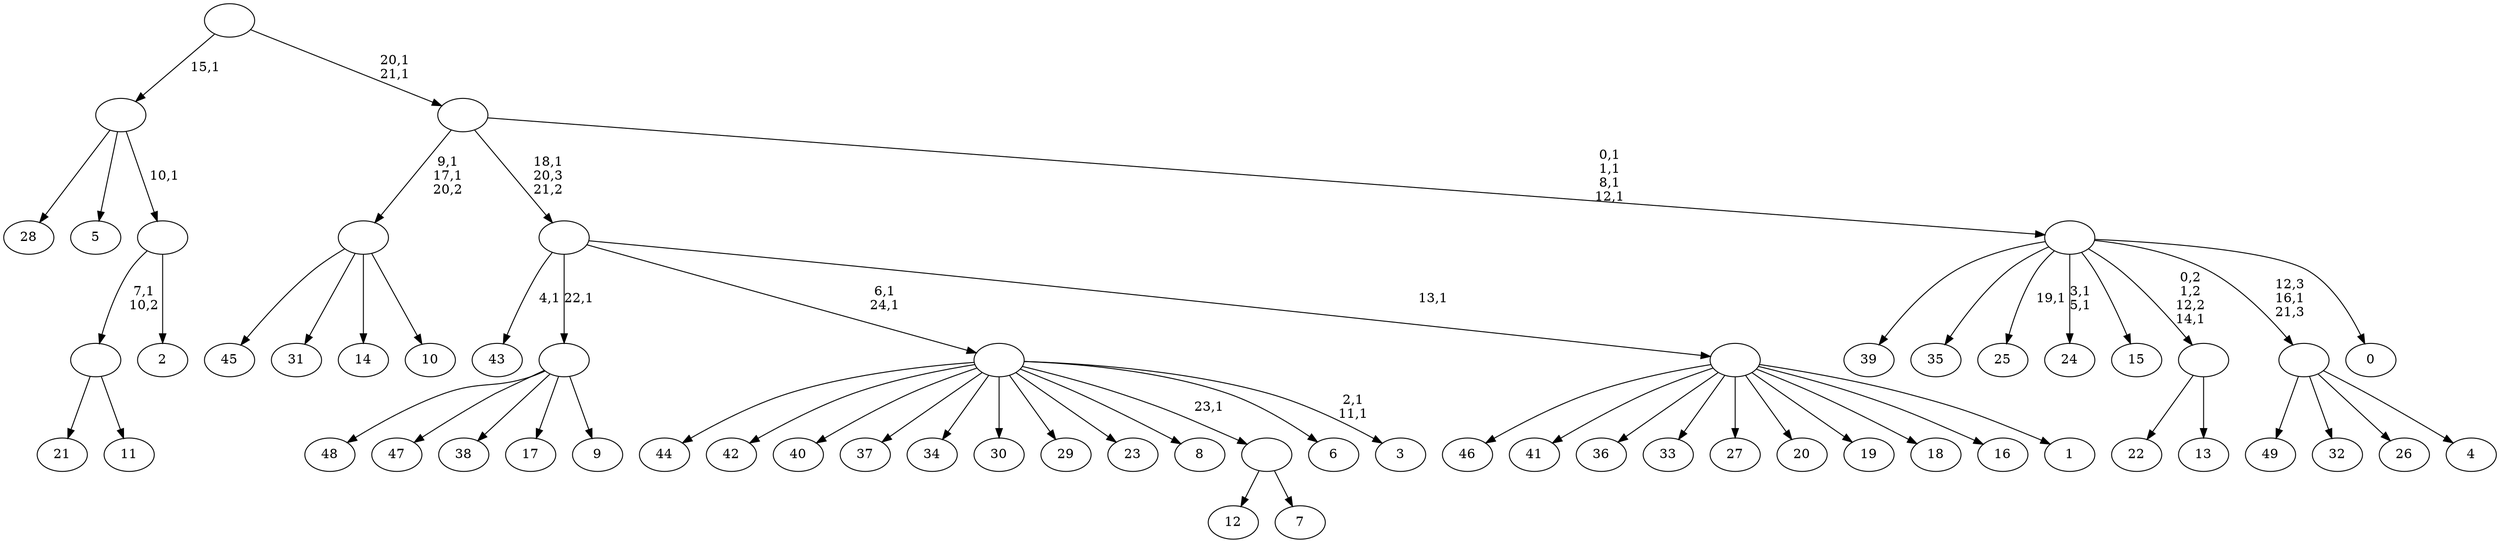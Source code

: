 digraph T {
	75 [label="49"]
	74 [label="48"]
	73 [label="47"]
	72 [label="46"]
	71 [label="45"]
	70 [label="44"]
	69 [label="43"]
	67 [label="42"]
	66 [label="41"]
	65 [label="40"]
	64 [label="39"]
	63 [label="38"]
	62 [label="37"]
	61 [label="36"]
	60 [label="35"]
	59 [label="34"]
	58 [label="33"]
	57 [label="32"]
	56 [label="31"]
	55 [label="30"]
	54 [label="29"]
	53 [label="28"]
	52 [label="27"]
	51 [label="26"]
	50 [label="25"]
	48 [label="24"]
	45 [label="23"]
	44 [label="22"]
	43 [label="21"]
	42 [label="20"]
	41 [label="19"]
	40 [label="18"]
	39 [label="17"]
	38 [label="16"]
	37 [label="15"]
	36 [label="14"]
	35 [label="13"]
	34 [label=""]
	33 [label="12"]
	32 [label="11"]
	31 [label=""]
	30 [label="10"]
	29 [label=""]
	27 [label="9"]
	26 [label=""]
	25 [label="8"]
	24 [label="7"]
	23 [label=""]
	22 [label="6"]
	21 [label="5"]
	20 [label="4"]
	19 [label=""]
	18 [label="3"]
	15 [label=""]
	13 [label="2"]
	12 [label=""]
	11 [label=""]
	10 [label="1"]
	9 [label=""]
	8 [label=""]
	7 [label="0"]
	6 [label=""]
	2 [label=""]
	0 [label=""]
	34 -> 44 [label=""]
	34 -> 35 [label=""]
	31 -> 43 [label=""]
	31 -> 32 [label=""]
	29 -> 71 [label=""]
	29 -> 56 [label=""]
	29 -> 36 [label=""]
	29 -> 30 [label=""]
	26 -> 74 [label=""]
	26 -> 73 [label=""]
	26 -> 63 [label=""]
	26 -> 39 [label=""]
	26 -> 27 [label=""]
	23 -> 33 [label=""]
	23 -> 24 [label=""]
	19 -> 75 [label=""]
	19 -> 57 [label=""]
	19 -> 51 [label=""]
	19 -> 20 [label=""]
	15 -> 18 [label="2,1\n11,1"]
	15 -> 70 [label=""]
	15 -> 67 [label=""]
	15 -> 65 [label=""]
	15 -> 62 [label=""]
	15 -> 59 [label=""]
	15 -> 55 [label=""]
	15 -> 54 [label=""]
	15 -> 45 [label=""]
	15 -> 25 [label=""]
	15 -> 23 [label="23,1"]
	15 -> 22 [label=""]
	12 -> 31 [label="7,1\n10,2"]
	12 -> 13 [label=""]
	11 -> 53 [label=""]
	11 -> 21 [label=""]
	11 -> 12 [label="10,1"]
	9 -> 72 [label=""]
	9 -> 66 [label=""]
	9 -> 61 [label=""]
	9 -> 58 [label=""]
	9 -> 52 [label=""]
	9 -> 42 [label=""]
	9 -> 41 [label=""]
	9 -> 40 [label=""]
	9 -> 38 [label=""]
	9 -> 10 [label=""]
	8 -> 15 [label="6,1\n24,1"]
	8 -> 69 [label="4,1"]
	8 -> 26 [label="22,1"]
	8 -> 9 [label="13,1"]
	6 -> 48 [label="3,1\n5,1"]
	6 -> 50 [label="19,1"]
	6 -> 64 [label=""]
	6 -> 60 [label=""]
	6 -> 37 [label=""]
	6 -> 34 [label="0,2\n1,2\n12,2\n14,1"]
	6 -> 19 [label="12,3\n16,1\n21,3"]
	6 -> 7 [label=""]
	2 -> 6 [label="0,1\n1,1\n8,1\n12,1"]
	2 -> 29 [label="9,1\n17,1\n20,2"]
	2 -> 8 [label="18,1\n20,3\n21,2"]
	0 -> 2 [label="20,1\n21,1"]
	0 -> 11 [label="15,1"]
}
